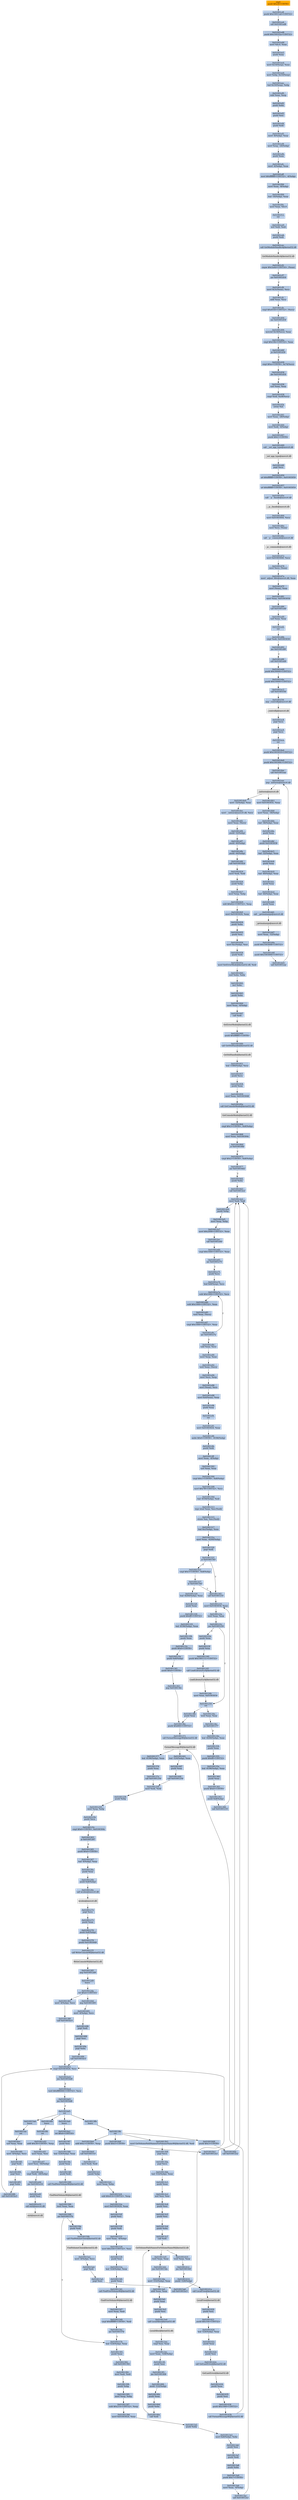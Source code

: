 digraph G {
node[shape=rectangle,style=filled,fillcolor=lightsteelblue,color=lightsteelblue]
bgcolor="transparent"
a0x01001cddpushl_0x28UINT8[label="start\npushl $0x28<UINT8>",color="lightgrey",fillcolor="orange"];
a0x01001cdfpushl_0x10011a0UINT32[label="0x01001cdf\npushl $0x10011a0<UINT32>"];
a0x01001ce4call_0x01001ed8[label="0x01001ce4\ncall 0x01001ed8"];
a0x01001ed8pushl_0x1001f2aUINT32[label="0x01001ed8\npushl $0x1001f2a<UINT32>"];
a0x01001eddmovl_fs_0_eax[label="0x01001edd\nmovl %fs:0, %eax"];
a0x01001ee3pushl_eax[label="0x01001ee3\npushl %eax"];
a0x01001ee4movl_0x10esp__eax[label="0x01001ee4\nmovl 0x10(%esp), %eax"];
a0x01001ee8movl_ebp_0x10esp_[label="0x01001ee8\nmovl %ebp, 0x10(%esp)"];
a0x01001eecleal_0x10esp__ebp[label="0x01001eec\nleal 0x10(%esp), %ebp"];
a0x01001ef0subl_eax_esp[label="0x01001ef0\nsubl %eax, %esp"];
a0x01001ef2pushl_ebx[label="0x01001ef2\npushl %ebx"];
a0x01001ef3pushl_esi[label="0x01001ef3\npushl %esi"];
a0x01001ef4pushl_edi[label="0x01001ef4\npushl %edi"];
a0x01001ef5movl__8ebp__eax[label="0x01001ef5\nmovl -8(%ebp), %eax"];
a0x01001ef8movl_esp__24ebp_[label="0x01001ef8\nmovl %esp, -24(%ebp)"];
a0x01001efbpushl_eax[label="0x01001efb\npushl %eax"];
a0x01001efcmovl__4ebp__eax[label="0x01001efc\nmovl -4(%ebp), %eax"];
a0x01001effmovl_0xffffffffUINT32__4ebp_[label="0x01001eff\nmovl $0xffffffff<UINT32>, -4(%ebp)"];
a0x01001f06movl_eax__8ebp_[label="0x01001f06\nmovl %eax, -8(%ebp)"];
a0x01001f09leal__16ebp__eax[label="0x01001f09\nleal -16(%ebp), %eax"];
a0x01001f0cmovl_eax_fs_0[label="0x01001f0c\nmovl %eax, %fs:0"];
a0x01001f12ret[label="0x01001f12\nret"];
a0x01001ce9xorl_edi_edi[label="0x01001ce9\nxorl %edi, %edi"];
a0x01001cebpushl_edi[label="0x01001ceb\npushl %edi"];
a0x01001ceccall_GetModuleHandleA_kernel32_dll[label="0x01001cec\ncall GetModuleHandleA@kernel32.dll"];
GetModuleHandleA_kernel32_dll[label="GetModuleHandleA@kernel32.dll",color="lightgrey",fillcolor="lightgrey"];
a0x01001cf2cmpw_0x5a4dUINT16_eax_[label="0x01001cf2\ncmpw $0x5a4d<UINT16>, (%eax)"];
a0x01001cf7jne_0x01001d18[label="0x01001cf7\njne 0x01001d18"];
a0x01001cf9movl_0x3ceax__ecx[label="0x01001cf9\nmovl 0x3c(%eax), %ecx"];
a0x01001cfcaddl_eax_ecx[label="0x01001cfc\naddl %eax, %ecx"];
a0x01001cfecmpl_0x4550UINT32_ecx_[label="0x01001cfe\ncmpl $0x4550<UINT32>, (%ecx)"];
a0x01001d04jne_0x01001d18[label="0x01001d04\njne 0x01001d18"];
a0x01001d06movzwl_0x18ecx__eax[label="0x01001d06\nmovzwl 0x18(%ecx), %eax"];
a0x01001d0acmpl_0x10bUINT32_eax[label="0x01001d0a\ncmpl $0x10b<UINT32>, %eax"];
a0x01001d0fje_0x01001d30[label="0x01001d0f\nje 0x01001d30"];
a0x01001d30cmpl_0xeUINT8_0x74ecx_[label="0x01001d30\ncmpl $0xe<UINT8>, 0x74(%ecx)"];
a0x01001d34jbe_0x01001d18[label="0x01001d34\njbe 0x01001d18"];
a0x01001d36xorl_eax_eax[label="0x01001d36\nxorl %eax, %eax"];
a0x01001d38cmpl_edi_0xe8ecx_[label="0x01001d38\ncmpl %edi, 0xe8(%ecx)"];
a0x01001d3esetne_al[label="0x01001d3e\nsetne %al"];
a0x01001d41movl_eax__28ebp_[label="0x01001d41\nmovl %eax, -28(%ebp)"];
a0x01001d44movl_edi__4ebp_[label="0x01001d44\nmovl %edi, -4(%ebp)"];
a0x01001d47pushl_0x1UINT8[label="0x01001d47\npushl $0x1<UINT8>"];
a0x01001d49call___set_app_type_msvcrt_dll[label="0x01001d49\ncall __set_app_type@msvcrt.dll"];
a__set_app_type_msvcrt_dll[label="__set_app_type@msvcrt.dll",color="lightgrey",fillcolor="lightgrey"];
a0x01001d4fpopl_ecx[label="0x01001d4f\npopl %ecx"];
a0x01001d50orl_0xffffffffUINT8_0x01003050[label="0x01001d50\norl $0xffffffff<UINT8>, 0x01003050"];
a0x01001d57orl_0xffffffffUINT8_0x01003054[label="0x01001d57\norl $0xffffffff<UINT8>, 0x01003054"];
a0x01001d5ecall___p__fmode_msvcrt_dll[label="0x01001d5e\ncall __p__fmode@msvcrt.dll"];
a__p__fmode_msvcrt_dll[label="__p__fmode@msvcrt.dll",color="lightgrey",fillcolor="lightgrey"];
a0x01001d64movl_0x01003044_ecx[label="0x01001d64\nmovl 0x01003044, %ecx"];
a0x01001d6amovl_ecx_eax_[label="0x01001d6a\nmovl %ecx, (%eax)"];
a0x01001d6ccall___p__commode_msvcrt_dll[label="0x01001d6c\ncall __p__commode@msvcrt.dll"];
a__p__commode_msvcrt_dll[label="__p__commode@msvcrt.dll",color="lightgrey",fillcolor="lightgrey"];
a0x01001d72movl_0x01003040_ecx[label="0x01001d72\nmovl 0x01003040, %ecx"];
a0x01001d78movl_ecx_eax_[label="0x01001d78\nmovl %ecx, (%eax)"];
a0x01001d7amovl__adjust_fdiv_msvcrt_dll_eax[label="0x01001d7a\nmovl _adjust_fdiv@msvcrt.dll, %eax"];
a0x01001d7fmovl_eax__eax[label="0x01001d7f\nmovl (%eax), %eax"];
a0x01001d81movl_eax_0x01003058[label="0x01001d81\nmovl %eax, 0x01003058"];
a0x01001d86call_0x01001ed0[label="0x01001d86\ncall 0x01001ed0"];
a0x01001ed0xorl_eax_eax[label="0x01001ed0\nxorl %eax, %eax"];
a0x01001ed2ret[label="0x01001ed2\nret"];
a0x01001d8bcmpl_edi_0x01003030[label="0x01001d8b\ncmpl %edi, 0x01003030"];
a0x01001d91jne_0x01001d9f[label="0x01001d91\njne 0x01001d9f"];
a0x01001d9fcall_0x01001eb9[label="0x01001d9f\ncall 0x01001eb9"];
a0x01001eb9pushl_0x30000UINT32[label="0x01001eb9\npushl $0x30000<UINT32>"];
a0x01001ebepushl_0x10000UINT32[label="0x01001ebe\npushl $0x10000<UINT32>"];
a0x01001ec3call_0x01001f36[label="0x01001ec3\ncall 0x01001f36"];
a0x01001f36jmp__controlfp_msvcrt_dll[label="0x01001f36\njmp _controlfp@msvcrt.dll"];
a_controlfp_msvcrt_dll[label="_controlfp@msvcrt.dll",color="lightgrey",fillcolor="lightgrey"];
a0x01001ec8popl_ecx[label="0x01001ec8\npopl %ecx"];
a0x01001ec9popl_ecx[label="0x01001ec9\npopl %ecx"];
a0x01001ecaret[label="0x01001eca\nret"];
a0x01001da4pushl_0x1003010UINT32[label="0x01001da4\npushl $0x1003010<UINT32>"];
a0x01001da9pushl_0x100300cUINT32[label="0x01001da9\npushl $0x100300c<UINT32>"];
a0x01001daecall_0x01001eae[label="0x01001dae\ncall 0x01001eae"];
a0x01001eaejmp__initterm_msvcrt_dll[label="0x01001eae\njmp _initterm@msvcrt.dll"];
a_initterm_msvcrt_dll[label="_initterm@msvcrt.dll",color="lightgrey",fillcolor="lightgrey"];
a0x01001db3movl_0x0100303c_eax[label="0x01001db3\nmovl 0x0100303c, %eax"];
a0x01001db8movl_eax__36ebp_[label="0x01001db8\nmovl %eax, -36(%ebp)"];
a0x01001dbbleal__36ebp__eax[label="0x01001dbb\nleal -36(%ebp), %eax"];
a0x01001dbepushl_eax[label="0x01001dbe\npushl %eax"];
a0x01001dbfpushl_0x01003038[label="0x01001dbf\npushl 0x01003038"];
a0x01001dc5leal__32ebp__eax[label="0x01001dc5\nleal -32(%ebp), %eax"];
a0x01001dc8pushl_eax[label="0x01001dc8\npushl %eax"];
a0x01001dc9leal__40ebp__eax[label="0x01001dc9\nleal -40(%ebp), %eax"];
a0x01001dccpushl_eax[label="0x01001dcc\npushl %eax"];
a0x01001dcdleal__44ebp__eax[label="0x01001dcd\nleal -44(%ebp), %eax"];
a0x01001dd0pushl_eax[label="0x01001dd0\npushl %eax"];
a0x01001dd1call___getmainargs_msvcrt_dll[label="0x01001dd1\ncall __getmainargs@msvcrt.dll"];
a__getmainargs_msvcrt_dll[label="__getmainargs@msvcrt.dll",color="lightgrey",fillcolor="lightgrey"];
a0x01001dd7movl_eax__52ebp_[label="0x01001dd7\nmovl %eax, -52(%ebp)"];
a0x01001ddapushl_0x1003008UINT32[label="0x01001dda\npushl $0x1003008<UINT32>"];
a0x01001ddfpushl_0x1003000UINT32[label="0x01001ddf\npushl $0x1003000<UINT32>"];
a0x01001de4call_0x01001eae[label="0x01001de4\ncall 0x01001eae"];
a0x01001de9movl__32ebp__eax[label="0x01001de9\nmovl -32(%ebp), %eax"];
a0x01001decmovl___initenv_msvcrt_dll_ecx[label="0x01001dec\nmovl __initenv@msvcrt.dll, %ecx"];
a0x01001df2movl_eax_ecx_[label="0x01001df2\nmovl %eax, (%ecx)"];
a0x01001df4pushl__32ebp_[label="0x01001df4\npushl -32(%ebp)"];
a0x01001df7pushl__40ebp_[label="0x01001df7\npushl -40(%ebp)"];
a0x01001dfapushl__44ebp_[label="0x01001dfa\npushl -44(%ebp)"];
a0x01001dfdcall_0x01001824[label="0x01001dfd\ncall 0x01001824"];
a0x01001824movl_edi_edi[label="0x01001824\nmovl %edi, %edi"];
a0x01001826pushl_ebp[label="0x01001826\npushl %ebp"];
a0x01001827movl_esp_ebp[label="0x01001827\nmovl %esp, %ebp"];
a0x01001829subl_0x62cUINT32_esp[label="0x01001829\nsubl $0x62c<UINT32>, %esp"];
a0x0100182fmovl_0x01003024_eax[label="0x0100182f\nmovl 0x01003024, %eax"];
a0x01001834pushl_ebx[label="0x01001834\npushl %ebx"];
a0x01001835pushl_esi[label="0x01001835\npushl %esi"];
a0x01001836movl_0xcebp__esi[label="0x01001836\nmovl 0xc(%ebp), %esi"];
a0x01001839pushl_edi[label="0x01001839\npushl %edi"];
a0x0100183amovl_SetErrorMode_kernel32_dll_edi[label="0x0100183a\nmovl SetErrorMode@kernel32.dll, %edi"];
a0x01001840xorl_ebx_ebx[label="0x01001840\nxorl %ebx, %ebx"];
a0x01001842incl_ebx[label="0x01001842\nincl %ebx"];
a0x01001843pushl_ebx[label="0x01001843\npushl %ebx"];
a0x01001844movl_eax__4ebp_[label="0x01001844\nmovl %eax, -4(%ebp)"];
a0x01001847call_edi[label="0x01001847\ncall %edi"];
SetErrorMode_kernel32_dll[label="SetErrorMode@kernel32.dll",color="lightgrey",fillcolor="lightgrey"];
a0x01001849pushl_0xfffffff5UINT8[label="0x01001849\npushl $0xfffffff5<UINT8>"];
a0x0100184bcall_GetStdHandle_kernel32_dll[label="0x0100184b\ncall GetStdHandle@kernel32.dll"];
GetStdHandle_kernel32_dll[label="GetStdHandle@kernel32.dll",color="lightgrey",fillcolor="lightgrey"];
a0x01001851leal__1580ebp__ecx[label="0x01001851\nleal -1580(%ebp), %ecx"];
a0x01001857pushl_ecx[label="0x01001857\npushl %ecx"];
a0x01001858pushl_eax[label="0x01001858\npushl %eax"];
a0x01001859movl_eax_0x01003048[label="0x01001859\nmovl %eax, 0x01003048"];
a0x0100185ecall_GetConsoleMode_kernel32_dll[label="0x0100185e\ncall GetConsoleMode@kernel32.dll"];
GetConsoleMode_kernel32_dll[label="GetConsoleMode@kernel32.dll",color="lightgrey",fillcolor="lightgrey"];
a0x01001864cmpl_0x3UINT8_0x8ebp_[label="0x01001864\ncmpl $0x3<UINT8>, 0x8(%ebp)"];
a0x01001868movl_eax_0x0100304c[label="0x01001868\nmovl %eax, 0x0100304c"];
a0x0100186dje_0x010018fd[label="0x0100186d\nje 0x010018fd"];
a0x01001873cmpl_0x2UINT8_0x8ebp_[label="0x01001873\ncmpl $0x2<UINT8>, 0x8(%ebp)"];
a0x01001877jne_0x010018d2[label="0x01001877\njne 0x010018d2"];
a0x010018d2pushl_ebx[label="0x010018d2\npushl %ebx"];
a0x010018d3call_0x010012e2[label="0x010018d3\ncall 0x010012e2"];
a0x010012e2movl_edi_edi[label="0x010012e2\nmovl %edi, %edi"];
a0x010012e4pushl_ebp[label="0x010012e4\npushl %ebp"];
a0x010012e5movl_esp_ebp[label="0x010012e5\nmovl %esp, %ebp"];
a0x010012e7movl_0x2008UINT32_eax[label="0x010012e7\nmovl $0x2008<UINT32>, %eax"];
a0x010012eccall_0x01001e60[label="0x010012ec\ncall 0x01001e60"];
a0x01001e60cmpl_0x1000UINT32_eax[label="0x01001e60\ncmpl $0x1000<UINT32>, %eax"];
a0x01001e65jae_0x01001e75[label="0x01001e65\njae 0x01001e75"];
a0x01001e75pushl_ecx[label="0x01001e75\npushl %ecx"];
a0x01001e76leal_0x8esp__ecx[label="0x01001e76\nleal 0x8(%esp), %ecx"];
a0x01001e7asubl_0x1000UINT32_ecx[label="0x01001e7a\nsubl $0x1000<UINT32>, %ecx"];
a0x01001e80subl_0x1000UINT32_eax[label="0x01001e80\nsubl $0x1000<UINT32>, %eax"];
a0x01001e85testl_eax_ecx_[label="0x01001e85\ntestl %eax, (%ecx)"];
a0x01001e87cmpl_0x1000UINT32_eax[label="0x01001e87\ncmpl $0x1000<UINT32>, %eax"];
a0x01001e8cjae_0x01001e7a[label="0x01001e8c\njae 0x01001e7a"];
a0x01001e8esubl_eax_ecx[label="0x01001e8e\nsubl %eax, %ecx"];
a0x01001e90movl_esp_eax[label="0x01001e90\nmovl %esp, %eax"];
a0x01001e92testl_eax_ecx_[label="0x01001e92\ntestl %eax, (%ecx)"];
a0x01001e94movl_ecx_esp[label="0x01001e94\nmovl %ecx, %esp"];
a0x01001e96movl_eax__ecx[label="0x01001e96\nmovl (%eax), %ecx"];
a0x01001e98movl_0x4eax__eax[label="0x01001e98\nmovl 0x4(%eax), %eax"];
a0x01001e9bpushl_eax[label="0x01001e9b\npushl %eax"];
a0x01001e9cret[label="0x01001e9c\nret"];
a0x010012f1movl_0x01003024_eax[label="0x010012f1\nmovl 0x01003024, %eax"];
a0x010012f6andw_0x0UINT8__8196ebp_[label="0x010012f6\nandw $0x0<UINT8>, -8196(%ebp)"];
a0x010012fepushl_edi[label="0x010012fe\npushl %edi"];
a0x010012ffmovl_eax__4ebp_[label="0x010012ff\nmovl %eax, -4(%ebp)"];
a0x01001302xorl_eax_eax[label="0x01001302\nxorl %eax, %eax"];
a0x01001304cmpl_0x1UINT8_0x8ebp_[label="0x01001304\ncmpl $0x1<UINT8>, 0x8(%ebp)"];
a0x01001308movl_0x7ffUINT32_ecx[label="0x01001308\nmovl $0x7ff<UINT32>, %ecx"];
a0x0100130dleal__8194ebp__edi[label="0x0100130d\nleal -8194(%ebp), %edi"];
a0x01001313repz_stosl_eax_es_edi_[label="0x01001313\nrepz stosl %eax, %es:(%edi)"];
a0x01001315stosw_ax_es_edi_[label="0x01001315\nstosw %ax, %es:(%edi)"];
a0x01001317leal_0xcebp__eax[label="0x01001317\nleal 0xc(%ebp), %eax"];
a0x0100131amovl_eax__8200ebp_[label="0x0100131a\nmovl %eax, -8200(%ebp)"];
a0x01001320popl_edi[label="0x01001320\npopl %edi"];
a0x01001321je_0x01001345[label="0x01001321\nje 0x01001345"];
a0x01001345call_0x01001235[label="0x01001345\ncall 0x01001235"];
a0x01001235movl_0x01003034_eax[label="0x01001235\nmovl 0x01003034, %eax"];
a0x0100123atestl_eax_eax[label="0x0100123a\ntestl %eax, %eax"];
a0x0100123cjne_0x01001250[label="0x0100123c\njne 0x01001250"];
a0x0100123epushl_eax[label="0x0100123e\npushl %eax"];
a0x0100123fpushl_eax[label="0x0100123f\npushl %eax"];
a0x01001240pushl_0x100111cUINT32[label="0x01001240\npushl $0x100111c<UINT32>"];
a0x01001245call_LoadLibraryExA_kernel32_dll[label="0x01001245\ncall LoadLibraryExA@kernel32.dll"];
LoadLibraryExA_kernel32_dll[label="LoadLibraryExA@kernel32.dll",color="lightgrey",fillcolor="lightgrey"];
a0x0100124bmovl_eax_0x01003034[label="0x0100124b\nmovl %eax, 0x01003034"];
a0x01001250ret[label="0x01001250\nret"];
a0x0100134atestl_eax_eax[label="0x0100134a\ntestl %eax, %eax"];
a0x0100134cje_0x01001377[label="0x0100134c\nje 0x01001377"];
a0x0100134eleal__8200ebp__eax[label="0x0100134e\nleal -8200(%ebp), %eax"];
a0x01001354pushl_eax[label="0x01001354\npushl %eax"];
a0x01001355pushl_0xfffUINT32[label="0x01001355\npushl $0xfff<UINT32>"];
a0x0100135aleal__8196ebp__eax[label="0x0100135a\nleal -8196(%ebp), %eax"];
a0x01001360pushl_eax[label="0x01001360\npushl %eax"];
a0x01001361pushl_0x0UINT8[label="0x01001361\npushl $0x0<UINT8>"];
a0x01001363pushl_0x8ebp_[label="0x01001363\npushl 0x8(%ebp)"];
a0x01001366call_0x01001235[label="0x01001366\ncall 0x01001235"];
a0x0100136bpushl_eax[label="0x0100136b\npushl %eax"];
a0x0100136cpushl_0x800UINT32[label="0x0100136c\npushl $0x800<UINT32>"];
a0x01001371call_FormatMessageW_kernel32_dll[label="0x01001371\ncall FormatMessageW@kernel32.dll"];
FormatMessageW_kernel32_dll[label="FormatMessageW@kernel32.dll",color="lightgrey",fillcolor="lightgrey"];
a0x01001377leal__8196ebp__eax[label="0x01001377\nleal -8196(%ebp), %eax"];
a0x0100137dpushl_eax[label="0x0100137d\npushl %eax"];
a0x0100137ecall_0x01001256[label="0x0100137e\ncall 0x01001256"];
a0x01001256movl_edi_edi[label="0x01001256\nmovl %edi, %edi"];
a0x01001258pushl_ebp[label="0x01001258\npushl %ebp"];
a0x01001259movl_esp_ebp[label="0x01001259\nmovl %esp, %ebp"];
a0x0100125bpushl_ecx[label="0x0100125b\npushl %ecx"];
a0x0100125ccmpl_0x0UINT8_0x0100304c[label="0x0100125c\ncmpl $0x0<UINT8>, 0x0100304c"];
a0x01001263je_0x01001287[label="0x01001263\nje 0x01001287"];
a0x01001265pushl_0x0UINT8[label="0x01001265\npushl $0x0<UINT8>"];
a0x01001267leal__4ebp__eax[label="0x01001267\nleal -4(%ebp), %eax"];
a0x0100126apushl_eax[label="0x0100126a\npushl %eax"];
a0x0100126bpushl_0x8ebp_[label="0x0100126b\npushl 0x8(%ebp)"];
a0x0100126ecall_wcslen_msvcrt_dll[label="0x0100126e\ncall wcslen@msvcrt.dll"];
wcslen_msvcrt_dll[label="wcslen@msvcrt.dll",color="lightgrey",fillcolor="lightgrey"];
a0x01001274popl_ecx[label="0x01001274\npopl %ecx"];
a0x01001275pushl_eax[label="0x01001275\npushl %eax"];
a0x01001276pushl_0x8ebp_[label="0x01001276\npushl 0x8(%ebp)"];
a0x01001279pushl_0x01003048[label="0x01001279\npushl 0x01003048"];
a0x0100127fcall_WriteConsoleW_kernel32_dll[label="0x0100127f\ncall WriteConsoleW@kernel32.dll"];
WriteConsoleW_kernel32_dll[label="WriteConsoleW@kernel32.dll",color="lightgrey",fillcolor="lightgrey"];
a0x01001285jmp_0x010012d9[label="0x01001285\njmp 0x010012d9"];
a0x010012d9leave_[label="0x010012d9\nleave "];
a0x010012daret_0x4UINT16[label="0x010012da\nret $0x4<UINT16>"];
a0x01001383movl__4ebp__ecx[label="0x01001383\nmovl -4(%ebp), %ecx"];
a0x01001386call_0x01001bc5[label="0x01001386\ncall 0x01001bc5"];
a0x01001bc5cmpl_0x01003024_ecx[label="0x01001bc5\ncmpl 0x01003024, %ecx"];
a0x01001bcbjne_0x01001bd6[label="0x01001bcb\njne 0x01001bd6"];
a0x01001bcdtestl_0xffff0000UINT32_ecx[label="0x01001bcd\ntestl $0xffff0000<UINT32>, %ecx"];
a0x01001bd3jne_0x01001bd6[label="0x01001bd3\njne 0x01001bd6"];
a0x01001bd5ret[label="0x01001bd5\nret"];
a0x0100138bleave_[label="0x0100138b\nleave "];
a0x0100138cret[label="0x0100138c\nret"];
a0x010018d8pushl_0x3UINT8[label="0x010018d8\npushl $0x3<UINT8>"];
a0x010018dacall_0x010012e2[label="0x010018da\ncall 0x010012e2"];
a0x01001323cmpl_0x3UINT8_0x8ebp_[label="0x01001323\ncmpl $0x3<UINT8>, 0x8(%ebp)"];
a0x01001327je_0x01001345[label="0x01001327\nje 0x01001345"];
a0x010018dfpushl_0x5UINT8[label="0x010018df\npushl $0x5<UINT8>"];
a0x010018e1call_0x010012e2[label="0x010018e1\ncall 0x010012e2"];
a0x01001329leal__8200ebp__eax[label="0x01001329\nleal -8200(%ebp), %eax"];
a0x0100132fpushl_eax[label="0x0100132f\npushl %eax"];
a0x01001330pushl_0xfffUINT32[label="0x01001330\npushl $0xfff<UINT32>"];
a0x01001335leal__8196ebp__eax[label="0x01001335\nleal -8196(%ebp), %eax"];
a0x0100133bpushl_eax[label="0x0100133b\npushl %eax"];
a0x0100133cpushl_0x0UINT8[label="0x0100133c\npushl $0x0<UINT8>"];
a0x0100133epushl_0x8ebp_[label="0x0100133e\npushl 0x8(%ebp)"];
a0x01001341pushl_0x0UINT8[label="0x01001341\npushl $0x0<UINT8>"];
a0x01001343jmp_0x0100136c[label="0x01001343\njmp 0x0100136c"];
a0x010018e6addl_0xcUINT8_esp[label="0x010018e6\naddl $0xc<UINT8>, %esp"];
a0x010018e9call_0x0100151f[label="0x010018e9\ncall 0x0100151f"];
a0x0100151fmovl_edi_edi[label="0x0100151f\nmovl %edi, %edi"];
a0x01001521pushl_ebp[label="0x01001521\npushl %ebp"];
a0x01001522movl_esp_ebp[label="0x01001522\nmovl %esp, %ebp"];
a0x01001524subl_0x414UINT32_esp[label="0x01001524\nsubl $0x414<UINT32>, %esp"];
a0x0100152amovl_0x01003024_eax[label="0x0100152a\nmovl 0x01003024, %eax"];
a0x0100152fpushl_esi[label="0x0100152f\npushl %esi"];
a0x01001530pushl_edi[label="0x01001530\npushl %edi"];
a0x01001531movl_eax__4ebp_[label="0x01001531\nmovl %eax, -4(%ebp)"];
a0x01001534movl_0x104UINT32_esi[label="0x01001534\nmovl $0x104<UINT32>, %esi"];
a0x01001539pushl_esi[label="0x01001539\npushl %esi"];
a0x0100153aleal__524ebp__eax[label="0x0100153a\nleal -524(%ebp), %eax"];
a0x01001540pushl_eax[label="0x01001540\npushl %eax"];
a0x01001541call_FindFirstVolumeW_kernel32_dll[label="0x01001541\ncall FindFirstVolumeW@kernel32.dll"];
FindFirstVolumeW_kernel32_dll[label="FindFirstVolumeW@kernel32.dll",color="lightgrey",fillcolor="lightgrey"];
a0x01001547movl_eax_edi[label="0x01001547\nmovl %eax, %edi"];
a0x01001549cmpl_0xffffffffUINT8_edi[label="0x01001549\ncmpl $0xffffffff<UINT8>, %edi"];
a0x0100154cjne_0x0100157b[label="0x0100154c\njne 0x0100157b"];
a0x0100157bleal__524ebp__eax[label="0x0100157b\nleal -524(%ebp), %eax"];
a0x01001581pushl_eax[label="0x01001581\npushl %eax"];
a0x01001582call_0x01001392[label="0x01001582\ncall 0x01001392"];
a0x01001392movl_edi_edi[label="0x01001392\nmovl %edi, %edi"];
a0x01001394pushl_ebp[label="0x01001394\npushl %ebp"];
a0x01001395movl_esp_ebp[label="0x01001395\nmovl %esp, %ebp"];
a0x01001397subl_0x214UINT32_esp[label="0x01001397\nsubl $0x214<UINT32>, %esp"];
a0x0100139dmovl_0x01003024_eax[label="0x0100139d\nmovl 0x01003024, %eax"];
a0x010013a2pushl_ebx[label="0x010013a2\npushl %ebx"];
a0x010013a3movl_0x8ebp__ebx[label="0x010013a3\nmovl 0x8(%ebp), %ebx"];
a0x010013a6pushl_esi[label="0x010013a6\npushl %esi"];
a0x010013a7pushl_edi[label="0x010013a7\npushl %edi"];
a0x010013a8pushl_ebx[label="0x010013a8\npushl %ebx"];
a0x010013a9pushl_0x7UINT8[label="0x010013a9\npushl $0x7<UINT8>"];
a0x010013abmovl_eax__4ebp_[label="0x010013ab\nmovl %eax, -4(%ebp)"];
a0x010013aecall_0x010012e2[label="0x010013ae\ncall 0x010012e2"];
a0x010013b3movl_GetVolumePathNamesForVolumeNameW_kernel32_dll_edi[label="0x010013b3\nmovl GetVolumePathNamesForVolumeNameW@kernel32.dll, %edi"];
a0x010013b9popl_ecx[label="0x010013b9\npopl %ecx"];
a0x010013bapopl_ecx[label="0x010013ba\npopl %ecx"];
a0x010013bbleal__532ebp__eax[label="0x010013bb\nleal -532(%ebp), %eax"];
a0x010013c1pushl_eax[label="0x010013c1\npushl %eax"];
a0x010013c2xorl_esi_esi[label="0x010013c2\nxorl %esi, %esi"];
a0x010013c4pushl_esi[label="0x010013c4\npushl %esi"];
a0x010013c5pushl_esi[label="0x010013c5\npushl %esi"];
a0x010013c6pushl_ebx[label="0x010013c6\npushl %ebx"];
a0x010013c7call_edi[label="0x010013c7\ncall %edi"];
GetVolumePathNamesForVolumeNameW_kernel32_dll[label="GetVolumePathNamesForVolumeNameW@kernel32.dll",color="lightgrey",fillcolor="lightgrey"];
a0x010013c9testl_eax_eax[label="0x010013c9\ntestl %eax, %eax"];
a0x010013cbjne_0x010013da[label="0x010013cb\njne 0x010013da"];
a0x010013damovl__532ebp__eax[label="0x010013da\nmovl -532(%ebp), %eax"];
a0x010013e0addl_eax_eax[label="0x010013e0\naddl %eax, %eax"];
a0x010013e2pushl_eax[label="0x010013e2\npushl %eax"];
a0x010013e3pushl_esi[label="0x010013e3\npushl %esi"];
a0x010013e4call_LocalAlloc_kernel32_dll[label="0x010013e4\ncall LocalAlloc@kernel32.dll"];
LocalAlloc_kernel32_dll[label="LocalAlloc@kernel32.dll",color="lightgrey",fillcolor="lightgrey"];
a0x010013eacmpl_esi_eax[label="0x010013ea\ncmpl %esi, %eax"];
a0x010013ecmovl_eax__528ebp_[label="0x010013ec\nmovl %eax, -528(%ebp)"];
a0x010013f2pushl_esi[label="0x010013f2\npushl %esi"];
a0x010013f3jne_0x01001406[label="0x010013f3\njne 0x01001406"];
a0x01001406pushl__532ebp_[label="0x01001406\npushl -532(%ebp)"];
a0x0100140cpushl_eax[label="0x0100140c\npushl %eax"];
a0x0100140dpushl_ebx[label="0x0100140d\npushl %ebx"];
a0x0100140ecall_edi[label="0x0100140e\ncall %edi"];
a0x01001410testl_eax_eax[label="0x01001410\ntestl %eax, %eax"];
a0x01001412jne_0x0100144f[label="0x01001412\njne 0x0100144f"];
a0x01001414pushl__528ebp_[label="0x01001414\npushl -528(%ebp)"];
a0x0100141acall_LocalFree_kernel32_dll[label="0x0100141a\ncall LocalFree@kernel32.dll"];
LocalFree_kernel32_dll[label="LocalFree@kernel32.dll",color="lightgrey",fillcolor="lightgrey"];
a0x01001420pushl_esi[label="0x01001420\npushl %esi"];
a0x01001421pushl_0x104UINT32[label="0x01001421\npushl $0x104<UINT32>"];
a0x01001426leal__524ebp__eax[label="0x01001426\nleal -524(%ebp), %eax"];
a0x0100142cpushl_eax[label="0x0100142c\npushl %eax"];
a0x0100142dpushl_esi[label="0x0100142d\npushl %esi"];
a0x0100142ecall_GetLastError_kernel32_dll[label="0x0100142e\ncall GetLastError@kernel32.dll"];
GetLastError_kernel32_dll[label="GetLastError@kernel32.dll",color="lightgrey",fillcolor="lightgrey"];
a0x01001434pushl_eax[label="0x01001434\npushl %eax"];
a0x01001435pushl_esi[label="0x01001435\npushl %esi"];
a0x01001436pushl_0x1000UINT32[label="0x01001436\npushl $0x1000<UINT32>"];
a0x0100143bcall_FormatMessageW_kernel32_dll[label="0x0100143b\ncall FormatMessageW@kernel32.dll"];
a0x01001441leal__524ebp__eax[label="0x01001441\nleal -524(%ebp), %eax"];
a0x01001447pushl_eax[label="0x01001447\npushl %eax"];
a0x01001448call_0x01001256[label="0x01001448\ncall 0x01001256"];
a0x0100144djmp_0x01001495[label="0x0100144d\njmp 0x01001495"];
a0x01001495movl__4ebp__ecx[label="0x01001495\nmovl -4(%ebp), %ecx"];
a0x01001498popl_edi[label="0x01001498\npopl %edi"];
a0x01001499popl_esi[label="0x01001499\npopl %esi"];
a0x0100149apopl_ebx[label="0x0100149a\npopl %ebx"];
a0x0100149bcall_0x01001bc5[label="0x0100149b\ncall 0x01001bc5"];
a0x010014a0leave_[label="0x010014a0\nleave "];
a0x010014a1ret_0x4UINT16[label="0x010014a1\nret $0x4<UINT16>"];
a0x01001587pushl_esi[label="0x01001587\npushl %esi"];
a0x01001588leal__524ebp__eax[label="0x01001588\nleal -524(%ebp), %eax"];
a0x0100158epushl_eax[label="0x0100158e\npushl %eax"];
a0x0100158fpushl_edi[label="0x0100158f\npushl %edi"];
a0x01001590call_FindNextVolumeW_kernel32_dll[label="0x01001590\ncall FindNextVolumeW@kernel32.dll"];
FindNextVolumeW_kernel32_dll[label="FindNextVolumeW@kernel32.dll",color="lightgrey",fillcolor="lightgrey"];
a0x01001596testl_eax_eax[label="0x01001596\ntestl %eax, %eax"];
a0x01001598jne_0x0100157b[label="0x01001598\njne 0x0100157b"];
a0x0100159apushl_edi[label="0x0100159a\npushl %edi"];
a0x0100159bcall_FindVolumeClose_kernel32_dll[label="0x0100159b\ncall FindVolumeClose@kernel32.dll"];
FindVolumeClose_kernel32_dll[label="FindVolumeClose@kernel32.dll",color="lightgrey",fillcolor="lightgrey"];
a0x010015a1movl__4ebp__ecx[label="0x010015a1\nmovl -4(%ebp), %ecx"];
a0x010015a4popl_edi[label="0x010015a4\npopl %edi"];
a0x010015a5popl_esi[label="0x010015a5\npopl %esi"];
a0x010015a6call_0x01001bc5[label="0x010015a6\ncall 0x01001bc5"];
a0x010015ableave_[label="0x010015ab\nleave "];
a0x010015acret[label="0x010015ac\nret"];
a0x010018eexorl_eax_eax[label="0x010018ee\nxorl %eax, %eax"];
a0x010018f0movl__4ebp__ecx[label="0x010018f0\nmovl -4(%ebp), %ecx"];
a0x010018f3popl_edi[label="0x010018f3\npopl %edi"];
a0x010018f4popl_esi[label="0x010018f4\npopl %esi"];
a0x010018f5popl_ebx[label="0x010018f5\npopl %ebx"];
a0x010018f6call_0x01001bc5[label="0x010018f6\ncall 0x01001bc5"];
a0x010018fbleave_[label="0x010018fb\nleave "];
a0x010018fcret[label="0x010018fc\nret"];
a0x01001e02addl_0x30UINT8_esp[label="0x01001e02\naddl $0x30<UINT8>, %esp"];
a0x01001e05movl_eax_esi[label="0x01001e05\nmovl %eax, %esi"];
a0x01001e07movl_esi__56ebp_[label="0x01001e07\nmovl %esi, -56(%ebp)"];
a0x01001e0acmpl_edi__28ebp_[label="0x01001e0a\ncmpl %edi, -28(%ebp)"];
a0x01001e0djne_0x01001e16[label="0x01001e0d\njne 0x01001e16"];
a0x01001e0fpushl_esi[label="0x01001e0f\npushl %esi"];
a0x01001e10call_exit_msvcrt_dll[label="0x01001e10\ncall exit@msvcrt.dll"];
exit_msvcrt_dll[label="exit@msvcrt.dll",color="lightgrey",fillcolor="lightgrey"];
a0x01001cddpushl_0x28UINT8 -> a0x01001cdfpushl_0x10011a0UINT32 [color="#000000"];
a0x01001cdfpushl_0x10011a0UINT32 -> a0x01001ce4call_0x01001ed8 [color="#000000"];
a0x01001ce4call_0x01001ed8 -> a0x01001ed8pushl_0x1001f2aUINT32 [color="#000000"];
a0x01001ed8pushl_0x1001f2aUINT32 -> a0x01001eddmovl_fs_0_eax [color="#000000"];
a0x01001eddmovl_fs_0_eax -> a0x01001ee3pushl_eax [color="#000000"];
a0x01001ee3pushl_eax -> a0x01001ee4movl_0x10esp__eax [color="#000000"];
a0x01001ee4movl_0x10esp__eax -> a0x01001ee8movl_ebp_0x10esp_ [color="#000000"];
a0x01001ee8movl_ebp_0x10esp_ -> a0x01001eecleal_0x10esp__ebp [color="#000000"];
a0x01001eecleal_0x10esp__ebp -> a0x01001ef0subl_eax_esp [color="#000000"];
a0x01001ef0subl_eax_esp -> a0x01001ef2pushl_ebx [color="#000000"];
a0x01001ef2pushl_ebx -> a0x01001ef3pushl_esi [color="#000000"];
a0x01001ef3pushl_esi -> a0x01001ef4pushl_edi [color="#000000"];
a0x01001ef4pushl_edi -> a0x01001ef5movl__8ebp__eax [color="#000000"];
a0x01001ef5movl__8ebp__eax -> a0x01001ef8movl_esp__24ebp_ [color="#000000"];
a0x01001ef8movl_esp__24ebp_ -> a0x01001efbpushl_eax [color="#000000"];
a0x01001efbpushl_eax -> a0x01001efcmovl__4ebp__eax [color="#000000"];
a0x01001efcmovl__4ebp__eax -> a0x01001effmovl_0xffffffffUINT32__4ebp_ [color="#000000"];
a0x01001effmovl_0xffffffffUINT32__4ebp_ -> a0x01001f06movl_eax__8ebp_ [color="#000000"];
a0x01001f06movl_eax__8ebp_ -> a0x01001f09leal__16ebp__eax [color="#000000"];
a0x01001f09leal__16ebp__eax -> a0x01001f0cmovl_eax_fs_0 [color="#000000"];
a0x01001f0cmovl_eax_fs_0 -> a0x01001f12ret [color="#000000"];
a0x01001f12ret -> a0x01001ce9xorl_edi_edi [color="#000000"];
a0x01001ce9xorl_edi_edi -> a0x01001cebpushl_edi [color="#000000"];
a0x01001cebpushl_edi -> a0x01001ceccall_GetModuleHandleA_kernel32_dll [color="#000000"];
a0x01001ceccall_GetModuleHandleA_kernel32_dll -> GetModuleHandleA_kernel32_dll [color="#000000"];
GetModuleHandleA_kernel32_dll -> a0x01001cf2cmpw_0x5a4dUINT16_eax_ [color="#000000"];
a0x01001cf2cmpw_0x5a4dUINT16_eax_ -> a0x01001cf7jne_0x01001d18 [color="#000000"];
a0x01001cf7jne_0x01001d18 -> a0x01001cf9movl_0x3ceax__ecx [color="#000000",label="F"];
a0x01001cf9movl_0x3ceax__ecx -> a0x01001cfcaddl_eax_ecx [color="#000000"];
a0x01001cfcaddl_eax_ecx -> a0x01001cfecmpl_0x4550UINT32_ecx_ [color="#000000"];
a0x01001cfecmpl_0x4550UINT32_ecx_ -> a0x01001d04jne_0x01001d18 [color="#000000"];
a0x01001d04jne_0x01001d18 -> a0x01001d06movzwl_0x18ecx__eax [color="#000000",label="F"];
a0x01001d06movzwl_0x18ecx__eax -> a0x01001d0acmpl_0x10bUINT32_eax [color="#000000"];
a0x01001d0acmpl_0x10bUINT32_eax -> a0x01001d0fje_0x01001d30 [color="#000000"];
a0x01001d0fje_0x01001d30 -> a0x01001d30cmpl_0xeUINT8_0x74ecx_ [color="#000000",label="T"];
a0x01001d30cmpl_0xeUINT8_0x74ecx_ -> a0x01001d34jbe_0x01001d18 [color="#000000"];
a0x01001d34jbe_0x01001d18 -> a0x01001d36xorl_eax_eax [color="#000000",label="F"];
a0x01001d36xorl_eax_eax -> a0x01001d38cmpl_edi_0xe8ecx_ [color="#000000"];
a0x01001d38cmpl_edi_0xe8ecx_ -> a0x01001d3esetne_al [color="#000000"];
a0x01001d3esetne_al -> a0x01001d41movl_eax__28ebp_ [color="#000000"];
a0x01001d41movl_eax__28ebp_ -> a0x01001d44movl_edi__4ebp_ [color="#000000"];
a0x01001d44movl_edi__4ebp_ -> a0x01001d47pushl_0x1UINT8 [color="#000000"];
a0x01001d47pushl_0x1UINT8 -> a0x01001d49call___set_app_type_msvcrt_dll [color="#000000"];
a0x01001d49call___set_app_type_msvcrt_dll -> a__set_app_type_msvcrt_dll [color="#000000"];
a__set_app_type_msvcrt_dll -> a0x01001d4fpopl_ecx [color="#000000"];
a0x01001d4fpopl_ecx -> a0x01001d50orl_0xffffffffUINT8_0x01003050 [color="#000000"];
a0x01001d50orl_0xffffffffUINT8_0x01003050 -> a0x01001d57orl_0xffffffffUINT8_0x01003054 [color="#000000"];
a0x01001d57orl_0xffffffffUINT8_0x01003054 -> a0x01001d5ecall___p__fmode_msvcrt_dll [color="#000000"];
a0x01001d5ecall___p__fmode_msvcrt_dll -> a__p__fmode_msvcrt_dll [color="#000000"];
a__p__fmode_msvcrt_dll -> a0x01001d64movl_0x01003044_ecx [color="#000000"];
a0x01001d64movl_0x01003044_ecx -> a0x01001d6amovl_ecx_eax_ [color="#000000"];
a0x01001d6amovl_ecx_eax_ -> a0x01001d6ccall___p__commode_msvcrt_dll [color="#000000"];
a0x01001d6ccall___p__commode_msvcrt_dll -> a__p__commode_msvcrt_dll [color="#000000"];
a__p__commode_msvcrt_dll -> a0x01001d72movl_0x01003040_ecx [color="#000000"];
a0x01001d72movl_0x01003040_ecx -> a0x01001d78movl_ecx_eax_ [color="#000000"];
a0x01001d78movl_ecx_eax_ -> a0x01001d7amovl__adjust_fdiv_msvcrt_dll_eax [color="#000000"];
a0x01001d7amovl__adjust_fdiv_msvcrt_dll_eax -> a0x01001d7fmovl_eax__eax [color="#000000"];
a0x01001d7fmovl_eax__eax -> a0x01001d81movl_eax_0x01003058 [color="#000000"];
a0x01001d81movl_eax_0x01003058 -> a0x01001d86call_0x01001ed0 [color="#000000"];
a0x01001d86call_0x01001ed0 -> a0x01001ed0xorl_eax_eax [color="#000000"];
a0x01001ed0xorl_eax_eax -> a0x01001ed2ret [color="#000000"];
a0x01001ed2ret -> a0x01001d8bcmpl_edi_0x01003030 [color="#000000"];
a0x01001d8bcmpl_edi_0x01003030 -> a0x01001d91jne_0x01001d9f [color="#000000"];
a0x01001d91jne_0x01001d9f -> a0x01001d9fcall_0x01001eb9 [color="#000000",label="T"];
a0x01001d9fcall_0x01001eb9 -> a0x01001eb9pushl_0x30000UINT32 [color="#000000"];
a0x01001eb9pushl_0x30000UINT32 -> a0x01001ebepushl_0x10000UINT32 [color="#000000"];
a0x01001ebepushl_0x10000UINT32 -> a0x01001ec3call_0x01001f36 [color="#000000"];
a0x01001ec3call_0x01001f36 -> a0x01001f36jmp__controlfp_msvcrt_dll [color="#000000"];
a0x01001f36jmp__controlfp_msvcrt_dll -> a_controlfp_msvcrt_dll [color="#000000"];
a_controlfp_msvcrt_dll -> a0x01001ec8popl_ecx [color="#000000"];
a0x01001ec8popl_ecx -> a0x01001ec9popl_ecx [color="#000000"];
a0x01001ec9popl_ecx -> a0x01001ecaret [color="#000000"];
a0x01001ecaret -> a0x01001da4pushl_0x1003010UINT32 [color="#000000"];
a0x01001da4pushl_0x1003010UINT32 -> a0x01001da9pushl_0x100300cUINT32 [color="#000000"];
a0x01001da9pushl_0x100300cUINT32 -> a0x01001daecall_0x01001eae [color="#000000"];
a0x01001daecall_0x01001eae -> a0x01001eaejmp__initterm_msvcrt_dll [color="#000000"];
a0x01001eaejmp__initterm_msvcrt_dll -> a_initterm_msvcrt_dll [color="#000000"];
a_initterm_msvcrt_dll -> a0x01001db3movl_0x0100303c_eax [color="#000000"];
a0x01001db3movl_0x0100303c_eax -> a0x01001db8movl_eax__36ebp_ [color="#000000"];
a0x01001db8movl_eax__36ebp_ -> a0x01001dbbleal__36ebp__eax [color="#000000"];
a0x01001dbbleal__36ebp__eax -> a0x01001dbepushl_eax [color="#000000"];
a0x01001dbepushl_eax -> a0x01001dbfpushl_0x01003038 [color="#000000"];
a0x01001dbfpushl_0x01003038 -> a0x01001dc5leal__32ebp__eax [color="#000000"];
a0x01001dc5leal__32ebp__eax -> a0x01001dc8pushl_eax [color="#000000"];
a0x01001dc8pushl_eax -> a0x01001dc9leal__40ebp__eax [color="#000000"];
a0x01001dc9leal__40ebp__eax -> a0x01001dccpushl_eax [color="#000000"];
a0x01001dccpushl_eax -> a0x01001dcdleal__44ebp__eax [color="#000000"];
a0x01001dcdleal__44ebp__eax -> a0x01001dd0pushl_eax [color="#000000"];
a0x01001dd0pushl_eax -> a0x01001dd1call___getmainargs_msvcrt_dll [color="#000000"];
a0x01001dd1call___getmainargs_msvcrt_dll -> a__getmainargs_msvcrt_dll [color="#000000"];
a__getmainargs_msvcrt_dll -> a0x01001dd7movl_eax__52ebp_ [color="#000000"];
a0x01001dd7movl_eax__52ebp_ -> a0x01001ddapushl_0x1003008UINT32 [color="#000000"];
a0x01001ddapushl_0x1003008UINT32 -> a0x01001ddfpushl_0x1003000UINT32 [color="#000000"];
a0x01001ddfpushl_0x1003000UINT32 -> a0x01001de4call_0x01001eae [color="#000000"];
a0x01001de4call_0x01001eae -> a0x01001eaejmp__initterm_msvcrt_dll [color="#000000"];
a_initterm_msvcrt_dll -> a0x01001de9movl__32ebp__eax [color="#000000"];
a0x01001de9movl__32ebp__eax -> a0x01001decmovl___initenv_msvcrt_dll_ecx [color="#000000"];
a0x01001decmovl___initenv_msvcrt_dll_ecx -> a0x01001df2movl_eax_ecx_ [color="#000000"];
a0x01001df2movl_eax_ecx_ -> a0x01001df4pushl__32ebp_ [color="#000000"];
a0x01001df4pushl__32ebp_ -> a0x01001df7pushl__40ebp_ [color="#000000"];
a0x01001df7pushl__40ebp_ -> a0x01001dfapushl__44ebp_ [color="#000000"];
a0x01001dfapushl__44ebp_ -> a0x01001dfdcall_0x01001824 [color="#000000"];
a0x01001dfdcall_0x01001824 -> a0x01001824movl_edi_edi [color="#000000"];
a0x01001824movl_edi_edi -> a0x01001826pushl_ebp [color="#000000"];
a0x01001826pushl_ebp -> a0x01001827movl_esp_ebp [color="#000000"];
a0x01001827movl_esp_ebp -> a0x01001829subl_0x62cUINT32_esp [color="#000000"];
a0x01001829subl_0x62cUINT32_esp -> a0x0100182fmovl_0x01003024_eax [color="#000000"];
a0x0100182fmovl_0x01003024_eax -> a0x01001834pushl_ebx [color="#000000"];
a0x01001834pushl_ebx -> a0x01001835pushl_esi [color="#000000"];
a0x01001835pushl_esi -> a0x01001836movl_0xcebp__esi [color="#000000"];
a0x01001836movl_0xcebp__esi -> a0x01001839pushl_edi [color="#000000"];
a0x01001839pushl_edi -> a0x0100183amovl_SetErrorMode_kernel32_dll_edi [color="#000000"];
a0x0100183amovl_SetErrorMode_kernel32_dll_edi -> a0x01001840xorl_ebx_ebx [color="#000000"];
a0x01001840xorl_ebx_ebx -> a0x01001842incl_ebx [color="#000000"];
a0x01001842incl_ebx -> a0x01001843pushl_ebx [color="#000000"];
a0x01001843pushl_ebx -> a0x01001844movl_eax__4ebp_ [color="#000000"];
a0x01001844movl_eax__4ebp_ -> a0x01001847call_edi [color="#000000"];
a0x01001847call_edi -> SetErrorMode_kernel32_dll [color="#000000"];
SetErrorMode_kernel32_dll -> a0x01001849pushl_0xfffffff5UINT8 [color="#000000"];
a0x01001849pushl_0xfffffff5UINT8 -> a0x0100184bcall_GetStdHandle_kernel32_dll [color="#000000"];
a0x0100184bcall_GetStdHandle_kernel32_dll -> GetStdHandle_kernel32_dll [color="#000000"];
GetStdHandle_kernel32_dll -> a0x01001851leal__1580ebp__ecx [color="#000000"];
a0x01001851leal__1580ebp__ecx -> a0x01001857pushl_ecx [color="#000000"];
a0x01001857pushl_ecx -> a0x01001858pushl_eax [color="#000000"];
a0x01001858pushl_eax -> a0x01001859movl_eax_0x01003048 [color="#000000"];
a0x01001859movl_eax_0x01003048 -> a0x0100185ecall_GetConsoleMode_kernel32_dll [color="#000000"];
a0x0100185ecall_GetConsoleMode_kernel32_dll -> GetConsoleMode_kernel32_dll [color="#000000"];
GetConsoleMode_kernel32_dll -> a0x01001864cmpl_0x3UINT8_0x8ebp_ [color="#000000"];
a0x01001864cmpl_0x3UINT8_0x8ebp_ -> a0x01001868movl_eax_0x0100304c [color="#000000"];
a0x01001868movl_eax_0x0100304c -> a0x0100186dje_0x010018fd [color="#000000"];
a0x0100186dje_0x010018fd -> a0x01001873cmpl_0x2UINT8_0x8ebp_ [color="#000000",label="F"];
a0x01001873cmpl_0x2UINT8_0x8ebp_ -> a0x01001877jne_0x010018d2 [color="#000000"];
a0x01001877jne_0x010018d2 -> a0x010018d2pushl_ebx [color="#000000",label="T"];
a0x010018d2pushl_ebx -> a0x010018d3call_0x010012e2 [color="#000000"];
a0x010018d3call_0x010012e2 -> a0x010012e2movl_edi_edi [color="#000000"];
a0x010012e2movl_edi_edi -> a0x010012e4pushl_ebp [color="#000000"];
a0x010012e4pushl_ebp -> a0x010012e5movl_esp_ebp [color="#000000"];
a0x010012e5movl_esp_ebp -> a0x010012e7movl_0x2008UINT32_eax [color="#000000"];
a0x010012e7movl_0x2008UINT32_eax -> a0x010012eccall_0x01001e60 [color="#000000"];
a0x010012eccall_0x01001e60 -> a0x01001e60cmpl_0x1000UINT32_eax [color="#000000"];
a0x01001e60cmpl_0x1000UINT32_eax -> a0x01001e65jae_0x01001e75 [color="#000000"];
a0x01001e65jae_0x01001e75 -> a0x01001e75pushl_ecx [color="#000000",label="T"];
a0x01001e75pushl_ecx -> a0x01001e76leal_0x8esp__ecx [color="#000000"];
a0x01001e76leal_0x8esp__ecx -> a0x01001e7asubl_0x1000UINT32_ecx [color="#000000"];
a0x01001e7asubl_0x1000UINT32_ecx -> a0x01001e80subl_0x1000UINT32_eax [color="#000000"];
a0x01001e80subl_0x1000UINT32_eax -> a0x01001e85testl_eax_ecx_ [color="#000000"];
a0x01001e85testl_eax_ecx_ -> a0x01001e87cmpl_0x1000UINT32_eax [color="#000000"];
a0x01001e87cmpl_0x1000UINT32_eax -> a0x01001e8cjae_0x01001e7a [color="#000000"];
a0x01001e8cjae_0x01001e7a -> a0x01001e7asubl_0x1000UINT32_ecx [color="#000000",label="T"];
a0x01001e8cjae_0x01001e7a -> a0x01001e8esubl_eax_ecx [color="#000000",label="F"];
a0x01001e8esubl_eax_ecx -> a0x01001e90movl_esp_eax [color="#000000"];
a0x01001e90movl_esp_eax -> a0x01001e92testl_eax_ecx_ [color="#000000"];
a0x01001e92testl_eax_ecx_ -> a0x01001e94movl_ecx_esp [color="#000000"];
a0x01001e94movl_ecx_esp -> a0x01001e96movl_eax__ecx [color="#000000"];
a0x01001e96movl_eax__ecx -> a0x01001e98movl_0x4eax__eax [color="#000000"];
a0x01001e98movl_0x4eax__eax -> a0x01001e9bpushl_eax [color="#000000"];
a0x01001e9bpushl_eax -> a0x01001e9cret [color="#000000"];
a0x01001e9cret -> a0x010012f1movl_0x01003024_eax [color="#000000"];
a0x010012f1movl_0x01003024_eax -> a0x010012f6andw_0x0UINT8__8196ebp_ [color="#000000"];
a0x010012f6andw_0x0UINT8__8196ebp_ -> a0x010012fepushl_edi [color="#000000"];
a0x010012fepushl_edi -> a0x010012ffmovl_eax__4ebp_ [color="#000000"];
a0x010012ffmovl_eax__4ebp_ -> a0x01001302xorl_eax_eax [color="#000000"];
a0x01001302xorl_eax_eax -> a0x01001304cmpl_0x1UINT8_0x8ebp_ [color="#000000"];
a0x01001304cmpl_0x1UINT8_0x8ebp_ -> a0x01001308movl_0x7ffUINT32_ecx [color="#000000"];
a0x01001308movl_0x7ffUINT32_ecx -> a0x0100130dleal__8194ebp__edi [color="#000000"];
a0x0100130dleal__8194ebp__edi -> a0x01001313repz_stosl_eax_es_edi_ [color="#000000"];
a0x01001313repz_stosl_eax_es_edi_ -> a0x01001315stosw_ax_es_edi_ [color="#000000"];
a0x01001315stosw_ax_es_edi_ -> a0x01001317leal_0xcebp__eax [color="#000000"];
a0x01001317leal_0xcebp__eax -> a0x0100131amovl_eax__8200ebp_ [color="#000000"];
a0x0100131amovl_eax__8200ebp_ -> a0x01001320popl_edi [color="#000000"];
a0x01001320popl_edi -> a0x01001321je_0x01001345 [color="#000000"];
a0x01001321je_0x01001345 -> a0x01001345call_0x01001235 [color="#000000",label="T"];
a0x01001345call_0x01001235 -> a0x01001235movl_0x01003034_eax [color="#000000"];
a0x01001235movl_0x01003034_eax -> a0x0100123atestl_eax_eax [color="#000000"];
a0x0100123atestl_eax_eax -> a0x0100123cjne_0x01001250 [color="#000000"];
a0x0100123cjne_0x01001250 -> a0x0100123epushl_eax [color="#000000",label="F"];
a0x0100123epushl_eax -> a0x0100123fpushl_eax [color="#000000"];
a0x0100123fpushl_eax -> a0x01001240pushl_0x100111cUINT32 [color="#000000"];
a0x01001240pushl_0x100111cUINT32 -> a0x01001245call_LoadLibraryExA_kernel32_dll [color="#000000"];
a0x01001245call_LoadLibraryExA_kernel32_dll -> LoadLibraryExA_kernel32_dll [color="#000000"];
LoadLibraryExA_kernel32_dll -> a0x0100124bmovl_eax_0x01003034 [color="#000000"];
a0x0100124bmovl_eax_0x01003034 -> a0x01001250ret [color="#000000"];
a0x01001250ret -> a0x0100134atestl_eax_eax [color="#000000"];
a0x0100134atestl_eax_eax -> a0x0100134cje_0x01001377 [color="#000000"];
a0x0100134cje_0x01001377 -> a0x0100134eleal__8200ebp__eax [color="#000000",label="F"];
a0x0100134eleal__8200ebp__eax -> a0x01001354pushl_eax [color="#000000"];
a0x01001354pushl_eax -> a0x01001355pushl_0xfffUINT32 [color="#000000"];
a0x01001355pushl_0xfffUINT32 -> a0x0100135aleal__8196ebp__eax [color="#000000"];
a0x0100135aleal__8196ebp__eax -> a0x01001360pushl_eax [color="#000000"];
a0x01001360pushl_eax -> a0x01001361pushl_0x0UINT8 [color="#000000"];
a0x01001361pushl_0x0UINT8 -> a0x01001363pushl_0x8ebp_ [color="#000000"];
a0x01001363pushl_0x8ebp_ -> a0x01001366call_0x01001235 [color="#000000"];
a0x01001366call_0x01001235 -> a0x01001235movl_0x01003034_eax [color="#000000"];
a0x0100123cjne_0x01001250 -> a0x01001250ret [color="#000000",label="T"];
a0x01001250ret -> a0x0100136bpushl_eax [color="#000000"];
a0x0100136bpushl_eax -> a0x0100136cpushl_0x800UINT32 [color="#000000"];
a0x0100136cpushl_0x800UINT32 -> a0x01001371call_FormatMessageW_kernel32_dll [color="#000000"];
a0x01001371call_FormatMessageW_kernel32_dll -> FormatMessageW_kernel32_dll [color="#000000"];
FormatMessageW_kernel32_dll -> a0x01001377leal__8196ebp__eax [color="#000000"];
a0x01001377leal__8196ebp__eax -> a0x0100137dpushl_eax [color="#000000"];
a0x0100137dpushl_eax -> a0x0100137ecall_0x01001256 [color="#000000"];
a0x0100137ecall_0x01001256 -> a0x01001256movl_edi_edi [color="#000000"];
a0x01001256movl_edi_edi -> a0x01001258pushl_ebp [color="#000000"];
a0x01001258pushl_ebp -> a0x01001259movl_esp_ebp [color="#000000"];
a0x01001259movl_esp_ebp -> a0x0100125bpushl_ecx [color="#000000"];
a0x0100125bpushl_ecx -> a0x0100125ccmpl_0x0UINT8_0x0100304c [color="#000000"];
a0x0100125ccmpl_0x0UINT8_0x0100304c -> a0x01001263je_0x01001287 [color="#000000"];
a0x01001263je_0x01001287 -> a0x01001265pushl_0x0UINT8 [color="#000000",label="F"];
a0x01001265pushl_0x0UINT8 -> a0x01001267leal__4ebp__eax [color="#000000"];
a0x01001267leal__4ebp__eax -> a0x0100126apushl_eax [color="#000000"];
a0x0100126apushl_eax -> a0x0100126bpushl_0x8ebp_ [color="#000000"];
a0x0100126bpushl_0x8ebp_ -> a0x0100126ecall_wcslen_msvcrt_dll [color="#000000"];
a0x0100126ecall_wcslen_msvcrt_dll -> wcslen_msvcrt_dll [color="#000000"];
wcslen_msvcrt_dll -> a0x01001274popl_ecx [color="#000000"];
a0x01001274popl_ecx -> a0x01001275pushl_eax [color="#000000"];
a0x01001275pushl_eax -> a0x01001276pushl_0x8ebp_ [color="#000000"];
a0x01001276pushl_0x8ebp_ -> a0x01001279pushl_0x01003048 [color="#000000"];
a0x01001279pushl_0x01003048 -> a0x0100127fcall_WriteConsoleW_kernel32_dll [color="#000000"];
a0x0100127fcall_WriteConsoleW_kernel32_dll -> WriteConsoleW_kernel32_dll [color="#000000"];
WriteConsoleW_kernel32_dll -> a0x01001285jmp_0x010012d9 [color="#000000"];
a0x01001285jmp_0x010012d9 -> a0x010012d9leave_ [color="#000000"];
a0x010012d9leave_ -> a0x010012daret_0x4UINT16 [color="#000000"];
a0x010012daret_0x4UINT16 -> a0x01001383movl__4ebp__ecx [color="#000000"];
a0x01001383movl__4ebp__ecx -> a0x01001386call_0x01001bc5 [color="#000000"];
a0x01001386call_0x01001bc5 -> a0x01001bc5cmpl_0x01003024_ecx [color="#000000"];
a0x01001bc5cmpl_0x01003024_ecx -> a0x01001bcbjne_0x01001bd6 [color="#000000"];
a0x01001bcbjne_0x01001bd6 -> a0x01001bcdtestl_0xffff0000UINT32_ecx [color="#000000",label="F"];
a0x01001bcdtestl_0xffff0000UINT32_ecx -> a0x01001bd3jne_0x01001bd6 [color="#000000"];
a0x01001bd3jne_0x01001bd6 -> a0x01001bd5ret [color="#000000",label="F"];
a0x01001bd5ret -> a0x0100138bleave_ [color="#000000"];
a0x0100138bleave_ -> a0x0100138cret [color="#000000"];
a0x0100138cret -> a0x010018d8pushl_0x3UINT8 [color="#000000"];
a0x010018d8pushl_0x3UINT8 -> a0x010018dacall_0x010012e2 [color="#000000"];
a0x010018dacall_0x010012e2 -> a0x010012e2movl_edi_edi [color="#000000"];
a0x01001321je_0x01001345 -> a0x01001323cmpl_0x3UINT8_0x8ebp_ [color="#000000",label="F"];
a0x01001323cmpl_0x3UINT8_0x8ebp_ -> a0x01001327je_0x01001345 [color="#000000"];
a0x01001327je_0x01001345 -> a0x01001345call_0x01001235 [color="#000000",label="T"];
a0x0100138cret -> a0x010018dfpushl_0x5UINT8 [color="#000000"];
a0x010018dfpushl_0x5UINT8 -> a0x010018e1call_0x010012e2 [color="#000000"];
a0x010018e1call_0x010012e2 -> a0x010012e2movl_edi_edi [color="#000000"];
a0x01001327je_0x01001345 -> a0x01001329leal__8200ebp__eax [color="#000000",label="F"];
a0x01001329leal__8200ebp__eax -> a0x0100132fpushl_eax [color="#000000"];
a0x0100132fpushl_eax -> a0x01001330pushl_0xfffUINT32 [color="#000000"];
a0x01001330pushl_0xfffUINT32 -> a0x01001335leal__8196ebp__eax [color="#000000"];
a0x01001335leal__8196ebp__eax -> a0x0100133bpushl_eax [color="#000000"];
a0x0100133bpushl_eax -> a0x0100133cpushl_0x0UINT8 [color="#000000"];
a0x0100133cpushl_0x0UINT8 -> a0x0100133epushl_0x8ebp_ [color="#000000"];
a0x0100133epushl_0x8ebp_ -> a0x01001341pushl_0x0UINT8 [color="#000000"];
a0x01001341pushl_0x0UINT8 -> a0x01001343jmp_0x0100136c [color="#000000"];
a0x01001343jmp_0x0100136c -> a0x0100136cpushl_0x800UINT32 [color="#000000"];
a0x0100138cret -> a0x010018e6addl_0xcUINT8_esp [color="#000000"];
a0x010018e6addl_0xcUINT8_esp -> a0x010018e9call_0x0100151f [color="#000000"];
a0x010018e9call_0x0100151f -> a0x0100151fmovl_edi_edi [color="#000000"];
a0x0100151fmovl_edi_edi -> a0x01001521pushl_ebp [color="#000000"];
a0x01001521pushl_ebp -> a0x01001522movl_esp_ebp [color="#000000"];
a0x01001522movl_esp_ebp -> a0x01001524subl_0x414UINT32_esp [color="#000000"];
a0x01001524subl_0x414UINT32_esp -> a0x0100152amovl_0x01003024_eax [color="#000000"];
a0x0100152amovl_0x01003024_eax -> a0x0100152fpushl_esi [color="#000000"];
a0x0100152fpushl_esi -> a0x01001530pushl_edi [color="#000000"];
a0x01001530pushl_edi -> a0x01001531movl_eax__4ebp_ [color="#000000"];
a0x01001531movl_eax__4ebp_ -> a0x01001534movl_0x104UINT32_esi [color="#000000"];
a0x01001534movl_0x104UINT32_esi -> a0x01001539pushl_esi [color="#000000"];
a0x01001539pushl_esi -> a0x0100153aleal__524ebp__eax [color="#000000"];
a0x0100153aleal__524ebp__eax -> a0x01001540pushl_eax [color="#000000"];
a0x01001540pushl_eax -> a0x01001541call_FindFirstVolumeW_kernel32_dll [color="#000000"];
a0x01001541call_FindFirstVolumeW_kernel32_dll -> FindFirstVolumeW_kernel32_dll [color="#000000"];
FindFirstVolumeW_kernel32_dll -> a0x01001547movl_eax_edi [color="#000000"];
a0x01001547movl_eax_edi -> a0x01001549cmpl_0xffffffffUINT8_edi [color="#000000"];
a0x01001549cmpl_0xffffffffUINT8_edi -> a0x0100154cjne_0x0100157b [color="#000000"];
a0x0100154cjne_0x0100157b -> a0x0100157bleal__524ebp__eax [color="#000000",label="T"];
a0x0100157bleal__524ebp__eax -> a0x01001581pushl_eax [color="#000000"];
a0x01001581pushl_eax -> a0x01001582call_0x01001392 [color="#000000"];
a0x01001582call_0x01001392 -> a0x01001392movl_edi_edi [color="#000000"];
a0x01001392movl_edi_edi -> a0x01001394pushl_ebp [color="#000000"];
a0x01001394pushl_ebp -> a0x01001395movl_esp_ebp [color="#000000"];
a0x01001395movl_esp_ebp -> a0x01001397subl_0x214UINT32_esp [color="#000000"];
a0x01001397subl_0x214UINT32_esp -> a0x0100139dmovl_0x01003024_eax [color="#000000"];
a0x0100139dmovl_0x01003024_eax -> a0x010013a2pushl_ebx [color="#000000"];
a0x010013a2pushl_ebx -> a0x010013a3movl_0x8ebp__ebx [color="#000000"];
a0x010013a3movl_0x8ebp__ebx -> a0x010013a6pushl_esi [color="#000000"];
a0x010013a6pushl_esi -> a0x010013a7pushl_edi [color="#000000"];
a0x010013a7pushl_edi -> a0x010013a8pushl_ebx [color="#000000"];
a0x010013a8pushl_ebx -> a0x010013a9pushl_0x7UINT8 [color="#000000"];
a0x010013a9pushl_0x7UINT8 -> a0x010013abmovl_eax__4ebp_ [color="#000000"];
a0x010013abmovl_eax__4ebp_ -> a0x010013aecall_0x010012e2 [color="#000000"];
a0x010013aecall_0x010012e2 -> a0x010012e2movl_edi_edi [color="#000000"];
a0x0100138cret -> a0x010013b3movl_GetVolumePathNamesForVolumeNameW_kernel32_dll_edi [color="#000000"];
a0x010013b3movl_GetVolumePathNamesForVolumeNameW_kernel32_dll_edi -> a0x010013b9popl_ecx [color="#000000"];
a0x010013b9popl_ecx -> a0x010013bapopl_ecx [color="#000000"];
a0x010013bapopl_ecx -> a0x010013bbleal__532ebp__eax [color="#000000"];
a0x010013bbleal__532ebp__eax -> a0x010013c1pushl_eax [color="#000000"];
a0x010013c1pushl_eax -> a0x010013c2xorl_esi_esi [color="#000000"];
a0x010013c2xorl_esi_esi -> a0x010013c4pushl_esi [color="#000000"];
a0x010013c4pushl_esi -> a0x010013c5pushl_esi [color="#000000"];
a0x010013c5pushl_esi -> a0x010013c6pushl_ebx [color="#000000"];
a0x010013c6pushl_ebx -> a0x010013c7call_edi [color="#000000"];
a0x010013c7call_edi -> GetVolumePathNamesForVolumeNameW_kernel32_dll [color="#000000"];
GetVolumePathNamesForVolumeNameW_kernel32_dll -> a0x010013c9testl_eax_eax [color="#000000"];
a0x010013c9testl_eax_eax -> a0x010013cbjne_0x010013da [color="#000000"];
a0x010013cbjne_0x010013da -> a0x010013damovl__532ebp__eax [color="#000000",label="T"];
a0x010013damovl__532ebp__eax -> a0x010013e0addl_eax_eax [color="#000000"];
a0x010013e0addl_eax_eax -> a0x010013e2pushl_eax [color="#000000"];
a0x010013e2pushl_eax -> a0x010013e3pushl_esi [color="#000000"];
a0x010013e3pushl_esi -> a0x010013e4call_LocalAlloc_kernel32_dll [color="#000000"];
a0x010013e4call_LocalAlloc_kernel32_dll -> LocalAlloc_kernel32_dll [color="#000000"];
LocalAlloc_kernel32_dll -> a0x010013eacmpl_esi_eax [color="#000000"];
a0x010013eacmpl_esi_eax -> a0x010013ecmovl_eax__528ebp_ [color="#000000"];
a0x010013ecmovl_eax__528ebp_ -> a0x010013f2pushl_esi [color="#000000"];
a0x010013f2pushl_esi -> a0x010013f3jne_0x01001406 [color="#000000"];
a0x010013f3jne_0x01001406 -> a0x01001406pushl__532ebp_ [color="#000000",label="T"];
a0x01001406pushl__532ebp_ -> a0x0100140cpushl_eax [color="#000000"];
a0x0100140cpushl_eax -> a0x0100140dpushl_ebx [color="#000000"];
a0x0100140dpushl_ebx -> a0x0100140ecall_edi [color="#000000"];
a0x0100140ecall_edi -> GetVolumePathNamesForVolumeNameW_kernel32_dll [color="#000000"];
GetVolumePathNamesForVolumeNameW_kernel32_dll -> a0x01001410testl_eax_eax [color="#000000"];
a0x01001410testl_eax_eax -> a0x01001412jne_0x0100144f [color="#000000"];
a0x01001412jne_0x0100144f -> a0x01001414pushl__528ebp_ [color="#000000",label="F"];
a0x01001414pushl__528ebp_ -> a0x0100141acall_LocalFree_kernel32_dll [color="#000000"];
a0x0100141acall_LocalFree_kernel32_dll -> LocalFree_kernel32_dll [color="#000000"];
LocalFree_kernel32_dll -> a0x01001420pushl_esi [color="#000000"];
a0x01001420pushl_esi -> a0x01001421pushl_0x104UINT32 [color="#000000"];
a0x01001421pushl_0x104UINT32 -> a0x01001426leal__524ebp__eax [color="#000000"];
a0x01001426leal__524ebp__eax -> a0x0100142cpushl_eax [color="#000000"];
a0x0100142cpushl_eax -> a0x0100142dpushl_esi [color="#000000"];
a0x0100142dpushl_esi -> a0x0100142ecall_GetLastError_kernel32_dll [color="#000000"];
a0x0100142ecall_GetLastError_kernel32_dll -> GetLastError_kernel32_dll [color="#000000"];
GetLastError_kernel32_dll -> a0x01001434pushl_eax [color="#000000"];
a0x01001434pushl_eax -> a0x01001435pushl_esi [color="#000000"];
a0x01001435pushl_esi -> a0x01001436pushl_0x1000UINT32 [color="#000000"];
a0x01001436pushl_0x1000UINT32 -> a0x0100143bcall_FormatMessageW_kernel32_dll [color="#000000"];
a0x0100143bcall_FormatMessageW_kernel32_dll -> FormatMessageW_kernel32_dll [color="#000000"];
FormatMessageW_kernel32_dll -> a0x01001441leal__524ebp__eax [color="#000000"];
a0x01001441leal__524ebp__eax -> a0x01001447pushl_eax [color="#000000"];
a0x01001447pushl_eax -> a0x01001448call_0x01001256 [color="#000000"];
a0x01001448call_0x01001256 -> a0x01001256movl_edi_edi [color="#000000"];
a0x010012daret_0x4UINT16 -> a0x0100144djmp_0x01001495 [color="#000000"];
a0x0100144djmp_0x01001495 -> a0x01001495movl__4ebp__ecx [color="#000000"];
a0x01001495movl__4ebp__ecx -> a0x01001498popl_edi [color="#000000"];
a0x01001498popl_edi -> a0x01001499popl_esi [color="#000000"];
a0x01001499popl_esi -> a0x0100149apopl_ebx [color="#000000"];
a0x0100149apopl_ebx -> a0x0100149bcall_0x01001bc5 [color="#000000"];
a0x0100149bcall_0x01001bc5 -> a0x01001bc5cmpl_0x01003024_ecx [color="#000000"];
a0x01001bd5ret -> a0x010014a0leave_ [color="#000000"];
a0x010014a0leave_ -> a0x010014a1ret_0x4UINT16 [color="#000000"];
a0x010014a1ret_0x4UINT16 -> a0x01001587pushl_esi [color="#000000"];
a0x01001587pushl_esi -> a0x01001588leal__524ebp__eax [color="#000000"];
a0x01001588leal__524ebp__eax -> a0x0100158epushl_eax [color="#000000"];
a0x0100158epushl_eax -> a0x0100158fpushl_edi [color="#000000"];
a0x0100158fpushl_edi -> a0x01001590call_FindNextVolumeW_kernel32_dll [color="#000000"];
a0x01001590call_FindNextVolumeW_kernel32_dll -> FindNextVolumeW_kernel32_dll [color="#000000"];
FindNextVolumeW_kernel32_dll -> a0x01001596testl_eax_eax [color="#000000"];
a0x01001596testl_eax_eax -> a0x01001598jne_0x0100157b [color="#000000"];
a0x01001598jne_0x0100157b -> a0x0100157bleal__524ebp__eax [color="#000000",label="T"];
a0x01001598jne_0x0100157b -> a0x0100159apushl_edi [color="#000000",label="F"];
a0x0100159apushl_edi -> a0x0100159bcall_FindVolumeClose_kernel32_dll [color="#000000"];
a0x0100159bcall_FindVolumeClose_kernel32_dll -> FindVolumeClose_kernel32_dll [color="#000000"];
FindVolumeClose_kernel32_dll -> a0x010015a1movl__4ebp__ecx [color="#000000"];
a0x010015a1movl__4ebp__ecx -> a0x010015a4popl_edi [color="#000000"];
a0x010015a4popl_edi -> a0x010015a5popl_esi [color="#000000"];
a0x010015a5popl_esi -> a0x010015a6call_0x01001bc5 [color="#000000"];
a0x010015a6call_0x01001bc5 -> a0x01001bc5cmpl_0x01003024_ecx [color="#000000"];
a0x01001bd5ret -> a0x010015ableave_ [color="#000000"];
a0x010015ableave_ -> a0x010015acret [color="#000000"];
a0x010015acret -> a0x010018eexorl_eax_eax [color="#000000"];
a0x010018eexorl_eax_eax -> a0x010018f0movl__4ebp__ecx [color="#000000"];
a0x010018f0movl__4ebp__ecx -> a0x010018f3popl_edi [color="#000000"];
a0x010018f3popl_edi -> a0x010018f4popl_esi [color="#000000"];
a0x010018f4popl_esi -> a0x010018f5popl_ebx [color="#000000"];
a0x010018f5popl_ebx -> a0x010018f6call_0x01001bc5 [color="#000000"];
a0x010018f6call_0x01001bc5 -> a0x01001bc5cmpl_0x01003024_ecx [color="#000000"];
a0x01001bd5ret -> a0x010018fbleave_ [color="#000000"];
a0x010018fbleave_ -> a0x010018fcret [color="#000000"];
a0x010018fcret -> a0x01001e02addl_0x30UINT8_esp [color="#000000"];
a0x01001e02addl_0x30UINT8_esp -> a0x01001e05movl_eax_esi [color="#000000"];
a0x01001e05movl_eax_esi -> a0x01001e07movl_esi__56ebp_ [color="#000000"];
a0x01001e07movl_esi__56ebp_ -> a0x01001e0acmpl_edi__28ebp_ [color="#000000"];
a0x01001e0acmpl_edi__28ebp_ -> a0x01001e0djne_0x01001e16 [color="#000000"];
a0x01001e0djne_0x01001e16 -> a0x01001e0fpushl_esi [color="#000000",label="F"];
a0x01001e0fpushl_esi -> a0x01001e10call_exit_msvcrt_dll [color="#000000"];
a0x01001e10call_exit_msvcrt_dll -> exit_msvcrt_dll [color="#000000"];
}
